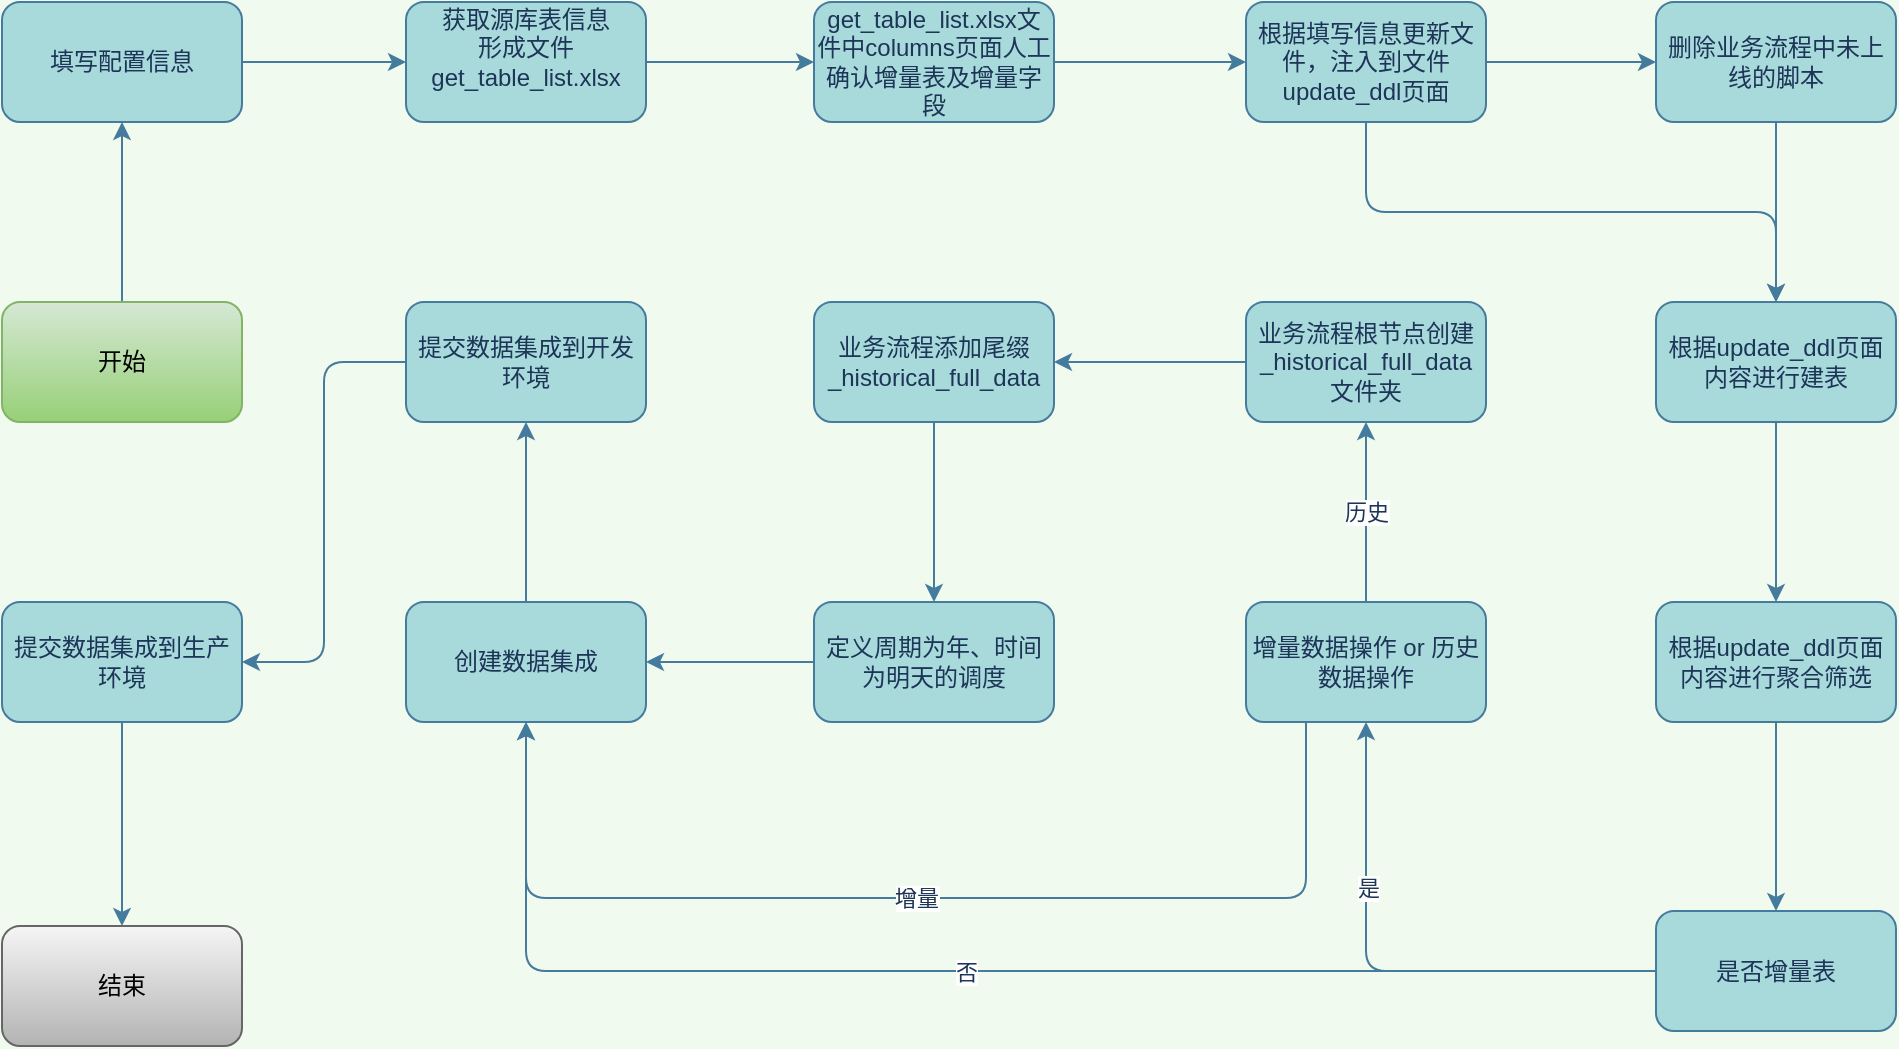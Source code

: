 <mxfile version="17.4.0" type="github"><diagram id="FzWEfV3yXmF_malFpAH5" name="Page-1"><mxGraphModel dx="1158" dy="645" grid="0" gridSize="10" guides="1" tooltips="1" connect="1" arrows="1" fold="1" page="0" pageScale="1" pageWidth="827" pageHeight="1169" background="#F1FAEE" math="0" shadow="0"><root><mxCell id="0"/><mxCell id="1" parent="0"/><mxCell id="tyhedeysLyqW7uP6zQ2g-5" style="edgeStyle=orthogonalEdgeStyle;curved=0;rounded=1;sketch=0;orthogonalLoop=1;jettySize=auto;html=1;exitX=1;exitY=0.5;exitDx=0;exitDy=0;entryX=0;entryY=0.5;entryDx=0;entryDy=0;fontColor=#1D3557;strokeColor=#457B9D;fillColor=#A8DADC;" edge="1" parent="1" source="tyhedeysLyqW7uP6zQ2g-1" target="tyhedeysLyqW7uP6zQ2g-2"><mxGeometry relative="1" as="geometry"/></mxCell><mxCell id="tyhedeysLyqW7uP6zQ2g-1" value="填写配置信息" style="rounded=1;whiteSpace=wrap;html=1;fillColor=#A8DADC;strokeColor=#457B9D;fontColor=#1D3557;" vertex="1" parent="1"><mxGeometry x="228" y="100" width="120" height="60" as="geometry"/></mxCell><mxCell id="tyhedeysLyqW7uP6zQ2g-9" style="edgeStyle=orthogonalEdgeStyle;curved=0;rounded=1;sketch=0;orthogonalLoop=1;jettySize=auto;html=1;entryX=0;entryY=0.5;entryDx=0;entryDy=0;fontColor=#1D3557;strokeColor=#457B9D;fillColor=#A8DADC;" edge="1" parent="1" source="tyhedeysLyqW7uP6zQ2g-2" target="tyhedeysLyqW7uP6zQ2g-6"><mxGeometry relative="1" as="geometry"><mxPoint x="576" y="130" as="sourcePoint"/></mxGeometry></mxCell><mxCell id="tyhedeysLyqW7uP6zQ2g-2" value="获取源库表信息&lt;br&gt;形成文件get_table_list.xlsx&lt;br&gt;&lt;span style=&quot;color: rgba(0 , 0 , 0 , 0) ; font-family: monospace ; font-size: 0px&quot;&gt;excelexcel%3CmxGraphModel%3E%3Croot%3E%3CmxCell%20id%3D%220%22%2F%3E%3CmxCell%20id%3D%221%22%20parent%3D%220%22%2F%3E%3CmxCell%20id%3D%222%22%20value%3D%22%E8%8E%B7%E5%8F%96%E6%BA%90%E5%BA%93%E8%A1%A8%E4%BF%A1%E6%81%AF%22%20style%3D%22rounded%3D1%3BwhiteSpace%3Dwrap%3Bhtml%3D1%3BfillColor%3D%23A8DADC%3BstrokeColor%3D%23457B9D%3BfontColor%3D%231D3557%3B%22%20vertex%3D%221%22%20parent%3D%221%22%3E%3CmxGeometry%20x%3D%22190%22%20y%3D%22100%22%20width%3D%22120%22%20height%3D%2260%22%20as%3D%22geometry%22%2F%3E%3C%2FmxCell%3E%3C%2Froot%3E%3C%2FmxGraphModel%3Eeeexceawer12342342345&lt;/span&gt;" style="rounded=1;whiteSpace=wrap;html=1;fillColor=#A8DADC;strokeColor=#457B9D;fontColor=#1D3557;" vertex="1" parent="1"><mxGeometry x="430" y="100" width="120" height="60" as="geometry"/></mxCell><mxCell id="tyhedeysLyqW7uP6zQ2g-13" style="edgeStyle=orthogonalEdgeStyle;curved=0;rounded=1;sketch=0;orthogonalLoop=1;jettySize=auto;html=1;exitX=1;exitY=0.5;exitDx=0;exitDy=0;entryX=0;entryY=0.5;entryDx=0;entryDy=0;fontColor=#1D3557;strokeColor=#457B9D;fillColor=#A8DADC;" edge="1" parent="1" source="tyhedeysLyqW7uP6zQ2g-6" target="tyhedeysLyqW7uP6zQ2g-12"><mxGeometry relative="1" as="geometry"/></mxCell><mxCell id="tyhedeysLyqW7uP6zQ2g-6" value="get_table_list.xlsx文件中columns页面人工确认增量表及增量字段" style="rounded=1;whiteSpace=wrap;html=1;fillColor=#A8DADC;strokeColor=#457B9D;fontColor=#1D3557;" vertex="1" parent="1"><mxGeometry x="634" y="100" width="120" height="60" as="geometry"/></mxCell><mxCell id="tyhedeysLyqW7uP6zQ2g-15" style="edgeStyle=orthogonalEdgeStyle;curved=0;rounded=1;sketch=0;orthogonalLoop=1;jettySize=auto;html=1;fontColor=#1D3557;strokeColor=#457B9D;fillColor=#A8DADC;entryX=0;entryY=0.5;entryDx=0;entryDy=0;" edge="1" parent="1" source="tyhedeysLyqW7uP6zQ2g-12" target="tyhedeysLyqW7uP6zQ2g-16"><mxGeometry relative="1" as="geometry"><mxPoint x="1030" y="130" as="targetPoint"/></mxGeometry></mxCell><mxCell id="tyhedeysLyqW7uP6zQ2g-19" style="edgeStyle=orthogonalEdgeStyle;curved=0;rounded=1;sketch=0;orthogonalLoop=1;jettySize=auto;html=1;exitX=0.5;exitY=1;exitDx=0;exitDy=0;entryX=0.5;entryY=0;entryDx=0;entryDy=0;fontColor=#1D3557;strokeColor=#457B9D;fillColor=#A8DADC;" edge="1" parent="1" source="tyhedeysLyqW7uP6zQ2g-12" target="tyhedeysLyqW7uP6zQ2g-17"><mxGeometry relative="1" as="geometry"/></mxCell><mxCell id="tyhedeysLyqW7uP6zQ2g-12" value="根据填写信息更新文件，注入到文件update_ddl页面" style="rounded=1;whiteSpace=wrap;html=1;fillColor=#A8DADC;strokeColor=#457B9D;fontColor=#1D3557;" vertex="1" parent="1"><mxGeometry x="850" y="100" width="120" height="60" as="geometry"/></mxCell><mxCell id="tyhedeysLyqW7uP6zQ2g-18" style="edgeStyle=orthogonalEdgeStyle;curved=0;rounded=1;sketch=0;orthogonalLoop=1;jettySize=auto;html=1;exitX=0.5;exitY=1;exitDx=0;exitDy=0;entryX=0.5;entryY=0;entryDx=0;entryDy=0;fontColor=#1D3557;strokeColor=#457B9D;fillColor=#A8DADC;" edge="1" parent="1" source="tyhedeysLyqW7uP6zQ2g-16" target="tyhedeysLyqW7uP6zQ2g-17"><mxGeometry relative="1" as="geometry"/></mxCell><mxCell id="tyhedeysLyqW7uP6zQ2g-16" value="删除业务流程中未上线的脚本" style="rounded=1;whiteSpace=wrap;html=1;fillColor=#A8DADC;strokeColor=#457B9D;fontColor=#1D3557;" vertex="1" parent="1"><mxGeometry x="1055" y="100" width="120" height="60" as="geometry"/></mxCell><mxCell id="tyhedeysLyqW7uP6zQ2g-25" style="edgeStyle=orthogonalEdgeStyle;curved=0;rounded=1;sketch=0;orthogonalLoop=1;jettySize=auto;html=1;exitX=0.5;exitY=1;exitDx=0;exitDy=0;entryX=0.5;entryY=0;entryDx=0;entryDy=0;fontColor=#1D3557;strokeColor=#457B9D;fillColor=#A8DADC;" edge="1" parent="1" source="tyhedeysLyqW7uP6zQ2g-17" target="tyhedeysLyqW7uP6zQ2g-20"><mxGeometry relative="1" as="geometry"/></mxCell><mxCell id="tyhedeysLyqW7uP6zQ2g-17" value="根据update_ddl页面内容进行建表" style="rounded=1;whiteSpace=wrap;html=1;fillColor=#A8DADC;strokeColor=#457B9D;fontColor=#1D3557;" vertex="1" parent="1"><mxGeometry x="1055" y="250" width="120" height="60" as="geometry"/></mxCell><mxCell id="tyhedeysLyqW7uP6zQ2g-26" style="edgeStyle=orthogonalEdgeStyle;curved=0;rounded=1;sketch=0;orthogonalLoop=1;jettySize=auto;html=1;exitX=0.5;exitY=1;exitDx=0;exitDy=0;entryX=0.5;entryY=0;entryDx=0;entryDy=0;fontColor=#1D3557;strokeColor=#457B9D;fillColor=#A8DADC;" edge="1" parent="1" source="tyhedeysLyqW7uP6zQ2g-20" target="tyhedeysLyqW7uP6zQ2g-21"><mxGeometry relative="1" as="geometry"/></mxCell><mxCell id="tyhedeysLyqW7uP6zQ2g-20" value="根据update_ddl页面内容进行聚合筛选" style="rounded=1;whiteSpace=wrap;html=1;fillColor=#A8DADC;strokeColor=#457B9D;fontColor=#1D3557;" vertex="1" parent="1"><mxGeometry x="1055" y="400" width="120" height="60" as="geometry"/></mxCell><mxCell id="tyhedeysLyqW7uP6zQ2g-92" style="edgeStyle=orthogonalEdgeStyle;curved=0;rounded=1;sketch=0;orthogonalLoop=1;jettySize=auto;html=1;exitX=0;exitY=0.5;exitDx=0;exitDy=0;entryX=0.5;entryY=1;entryDx=0;entryDy=0;fontColor=#1D3557;strokeColor=#457B9D;fillColor=#A8DADC;" edge="1" parent="1" source="tyhedeysLyqW7uP6zQ2g-21" target="tyhedeysLyqW7uP6zQ2g-27"><mxGeometry relative="1" as="geometry"/></mxCell><mxCell id="tyhedeysLyqW7uP6zQ2g-94" value="是" style="edgeLabel;html=1;align=center;verticalAlign=middle;resizable=0;points=[];fontColor=#1D3557;" vertex="1" connectable="0" parent="tyhedeysLyqW7uP6zQ2g-92"><mxGeometry x="0.392" y="-1" relative="1" as="geometry"><mxPoint y="1" as="offset"/></mxGeometry></mxCell><mxCell id="tyhedeysLyqW7uP6zQ2g-93" value="否" style="edgeStyle=orthogonalEdgeStyle;curved=0;rounded=1;sketch=0;orthogonalLoop=1;jettySize=auto;html=1;exitX=0;exitY=0.5;exitDx=0;exitDy=0;entryX=0.5;entryY=1;entryDx=0;entryDy=0;fontColor=#1D3557;strokeColor=#457B9D;fillColor=#A8DADC;" edge="1" parent="1" source="tyhedeysLyqW7uP6zQ2g-21" target="tyhedeysLyqW7uP6zQ2g-22"><mxGeometry relative="1" as="geometry"/></mxCell><mxCell id="tyhedeysLyqW7uP6zQ2g-21" value="是否增量表" style="rounded=1;whiteSpace=wrap;html=1;fillColor=#A8DADC;strokeColor=#457B9D;fontColor=#1D3557;" vertex="1" parent="1"><mxGeometry x="1055" y="554.5" width="120" height="60" as="geometry"/></mxCell><mxCell id="tyhedeysLyqW7uP6zQ2g-55" style="edgeStyle=orthogonalEdgeStyle;curved=0;rounded=1;sketch=0;orthogonalLoop=1;jettySize=auto;html=1;exitX=0.5;exitY=0;exitDx=0;exitDy=0;fontColor=#1D3557;strokeColor=#457B9D;fillColor=#A8DADC;" edge="1" parent="1" source="tyhedeysLyqW7uP6zQ2g-22" target="tyhedeysLyqW7uP6zQ2g-42"><mxGeometry relative="1" as="geometry"/></mxCell><mxCell id="tyhedeysLyqW7uP6zQ2g-22" value="创建数据集成" style="rounded=1;whiteSpace=wrap;html=1;fillColor=#A8DADC;strokeColor=#457B9D;fontColor=#1D3557;" vertex="1" parent="1"><mxGeometry x="430" y="400" width="120" height="60" as="geometry"/></mxCell><mxCell id="tyhedeysLyqW7uP6zQ2g-49" value="历史" style="edgeStyle=orthogonalEdgeStyle;curved=0;rounded=1;sketch=0;orthogonalLoop=1;jettySize=auto;html=1;exitX=0.5;exitY=0;exitDx=0;exitDy=0;entryX=0.5;entryY=1;entryDx=0;entryDy=0;fontColor=#1D3557;strokeColor=#457B9D;fillColor=#A8DADC;" edge="1" parent="1" source="tyhedeysLyqW7uP6zQ2g-27" target="tyhedeysLyqW7uP6zQ2g-31"><mxGeometry relative="1" as="geometry"/></mxCell><mxCell id="tyhedeysLyqW7uP6zQ2g-50" value="增量" style="edgeStyle=orthogonalEdgeStyle;curved=0;rounded=1;sketch=0;orthogonalLoop=1;jettySize=auto;html=1;exitX=0.25;exitY=1;exitDx=0;exitDy=0;fontColor=#1D3557;strokeColor=#457B9D;fillColor=#A8DADC;" edge="1" parent="1" source="tyhedeysLyqW7uP6zQ2g-27" target="tyhedeysLyqW7uP6zQ2g-22"><mxGeometry relative="1" as="geometry"><Array as="points"><mxPoint x="880" y="548"/><mxPoint x="490" y="548"/></Array></mxGeometry></mxCell><mxCell id="tyhedeysLyqW7uP6zQ2g-27" value="增量数据操作 or 历史数据操作" style="rounded=1;whiteSpace=wrap;html=1;fillColor=#A8DADC;strokeColor=#457B9D;fontColor=#1D3557;" vertex="1" parent="1"><mxGeometry x="850" y="400" width="120" height="60" as="geometry"/></mxCell><mxCell id="tyhedeysLyqW7uP6zQ2g-59" style="edgeStyle=orthogonalEdgeStyle;curved=0;rounded=1;sketch=0;orthogonalLoop=1;jettySize=auto;html=1;exitX=0;exitY=0.5;exitDx=0;exitDy=0;entryX=1;entryY=0.5;entryDx=0;entryDy=0;fontColor=#1D3557;strokeColor=#457B9D;fillColor=#A8DADC;" edge="1" parent="1" source="tyhedeysLyqW7uP6zQ2g-31" target="tyhedeysLyqW7uP6zQ2g-34"><mxGeometry relative="1" as="geometry"/></mxCell><mxCell id="tyhedeysLyqW7uP6zQ2g-31" value="业务流程根节点创建_historical_full_data文件夹" style="rounded=1;whiteSpace=wrap;html=1;fillColor=#A8DADC;strokeColor=#457B9D;fontColor=#1D3557;" vertex="1" parent="1"><mxGeometry x="850" y="250" width="120" height="60" as="geometry"/></mxCell><mxCell id="tyhedeysLyqW7uP6zQ2g-53" style="edgeStyle=orthogonalEdgeStyle;curved=0;rounded=1;sketch=0;orthogonalLoop=1;jettySize=auto;html=1;exitX=0.5;exitY=1;exitDx=0;exitDy=0;entryX=0.5;entryY=0;entryDx=0;entryDy=0;fontColor=#1D3557;strokeColor=#457B9D;fillColor=#A8DADC;" edge="1" parent="1" source="tyhedeysLyqW7uP6zQ2g-34" target="tyhedeysLyqW7uP6zQ2g-36"><mxGeometry relative="1" as="geometry"/></mxCell><mxCell id="tyhedeysLyqW7uP6zQ2g-34" value="业务流程添加尾缀_historical_full_data" style="rounded=1;whiteSpace=wrap;html=1;fillColor=#A8DADC;strokeColor=#457B9D;fontColor=#1D3557;" vertex="1" parent="1"><mxGeometry x="634" y="250" width="120" height="60" as="geometry"/></mxCell><mxCell id="tyhedeysLyqW7uP6zQ2g-54" style="edgeStyle=orthogonalEdgeStyle;curved=0;rounded=1;sketch=0;orthogonalLoop=1;jettySize=auto;html=1;exitX=0;exitY=0.5;exitDx=0;exitDy=0;entryX=1;entryY=0.5;entryDx=0;entryDy=0;fontColor=#1D3557;strokeColor=#457B9D;fillColor=#A8DADC;" edge="1" parent="1" source="tyhedeysLyqW7uP6zQ2g-36" target="tyhedeysLyqW7uP6zQ2g-22"><mxGeometry relative="1" as="geometry"><mxPoint x="576" y="430" as="targetPoint"/></mxGeometry></mxCell><mxCell id="tyhedeysLyqW7uP6zQ2g-36" value="定义周期为年、时间为明天的调度" style="rounded=1;whiteSpace=wrap;html=1;fillColor=#A8DADC;strokeColor=#457B9D;fontColor=#1D3557;" vertex="1" parent="1"><mxGeometry x="634" y="400" width="120" height="60" as="geometry"/></mxCell><mxCell id="tyhedeysLyqW7uP6zQ2g-57" style="edgeStyle=orthogonalEdgeStyle;curved=0;rounded=1;sketch=0;orthogonalLoop=1;jettySize=auto;html=1;exitX=0.5;exitY=1;exitDx=0;exitDy=0;entryX=0.5;entryY=0;entryDx=0;entryDy=0;fontColor=#1D3557;strokeColor=#457B9D;fillColor=#A8DADC;" edge="1" parent="1" source="tyhedeysLyqW7uP6zQ2g-41" target="tyhedeysLyqW7uP6zQ2g-43"><mxGeometry relative="1" as="geometry"/></mxCell><mxCell id="tyhedeysLyqW7uP6zQ2g-41" value="提交数据集成到生产环境" style="rounded=1;whiteSpace=wrap;html=1;fillColor=#A8DADC;strokeColor=#457B9D;fontColor=#1D3557;" vertex="1" parent="1"><mxGeometry x="228" y="400" width="120" height="60" as="geometry"/></mxCell><mxCell id="tyhedeysLyqW7uP6zQ2g-56" style="edgeStyle=orthogonalEdgeStyle;curved=0;rounded=1;sketch=0;orthogonalLoop=1;jettySize=auto;html=1;exitX=0;exitY=0.5;exitDx=0;exitDy=0;entryX=1;entryY=0.5;entryDx=0;entryDy=0;fontColor=#1D3557;strokeColor=#457B9D;fillColor=#A8DADC;" edge="1" parent="1" source="tyhedeysLyqW7uP6zQ2g-42" target="tyhedeysLyqW7uP6zQ2g-41"><mxGeometry relative="1" as="geometry"/></mxCell><mxCell id="tyhedeysLyqW7uP6zQ2g-42" value="提交数据集成到开发环境" style="rounded=1;whiteSpace=wrap;html=1;fillColor=#A8DADC;strokeColor=#457B9D;fontColor=#1D3557;" vertex="1" parent="1"><mxGeometry x="430" y="250" width="120" height="60" as="geometry"/></mxCell><mxCell id="tyhedeysLyqW7uP6zQ2g-43" value="结束" style="rounded=1;whiteSpace=wrap;html=1;fillColor=#f5f5f5;strokeColor=#666666;gradientColor=#b3b3b3;" vertex="1" parent="1"><mxGeometry x="228" y="562" width="120" height="60" as="geometry"/></mxCell><mxCell id="tyhedeysLyqW7uP6zQ2g-58" style="edgeStyle=orthogonalEdgeStyle;curved=0;rounded=1;sketch=0;orthogonalLoop=1;jettySize=auto;html=1;exitX=0.5;exitY=0;exitDx=0;exitDy=0;fontColor=#1D3557;strokeColor=#457B9D;fillColor=#A8DADC;" edge="1" parent="1" source="tyhedeysLyqW7uP6zQ2g-44" target="tyhedeysLyqW7uP6zQ2g-1"><mxGeometry relative="1" as="geometry"/></mxCell><mxCell id="tyhedeysLyqW7uP6zQ2g-44" value="开始" style="rounded=1;whiteSpace=wrap;html=1;fillColor=#d5e8d4;strokeColor=#82b366;gradientColor=#97d077;" vertex="1" parent="1"><mxGeometry x="228" y="250" width="120" height="60" as="geometry"/></mxCell></root></mxGraphModel></diagram></mxfile>